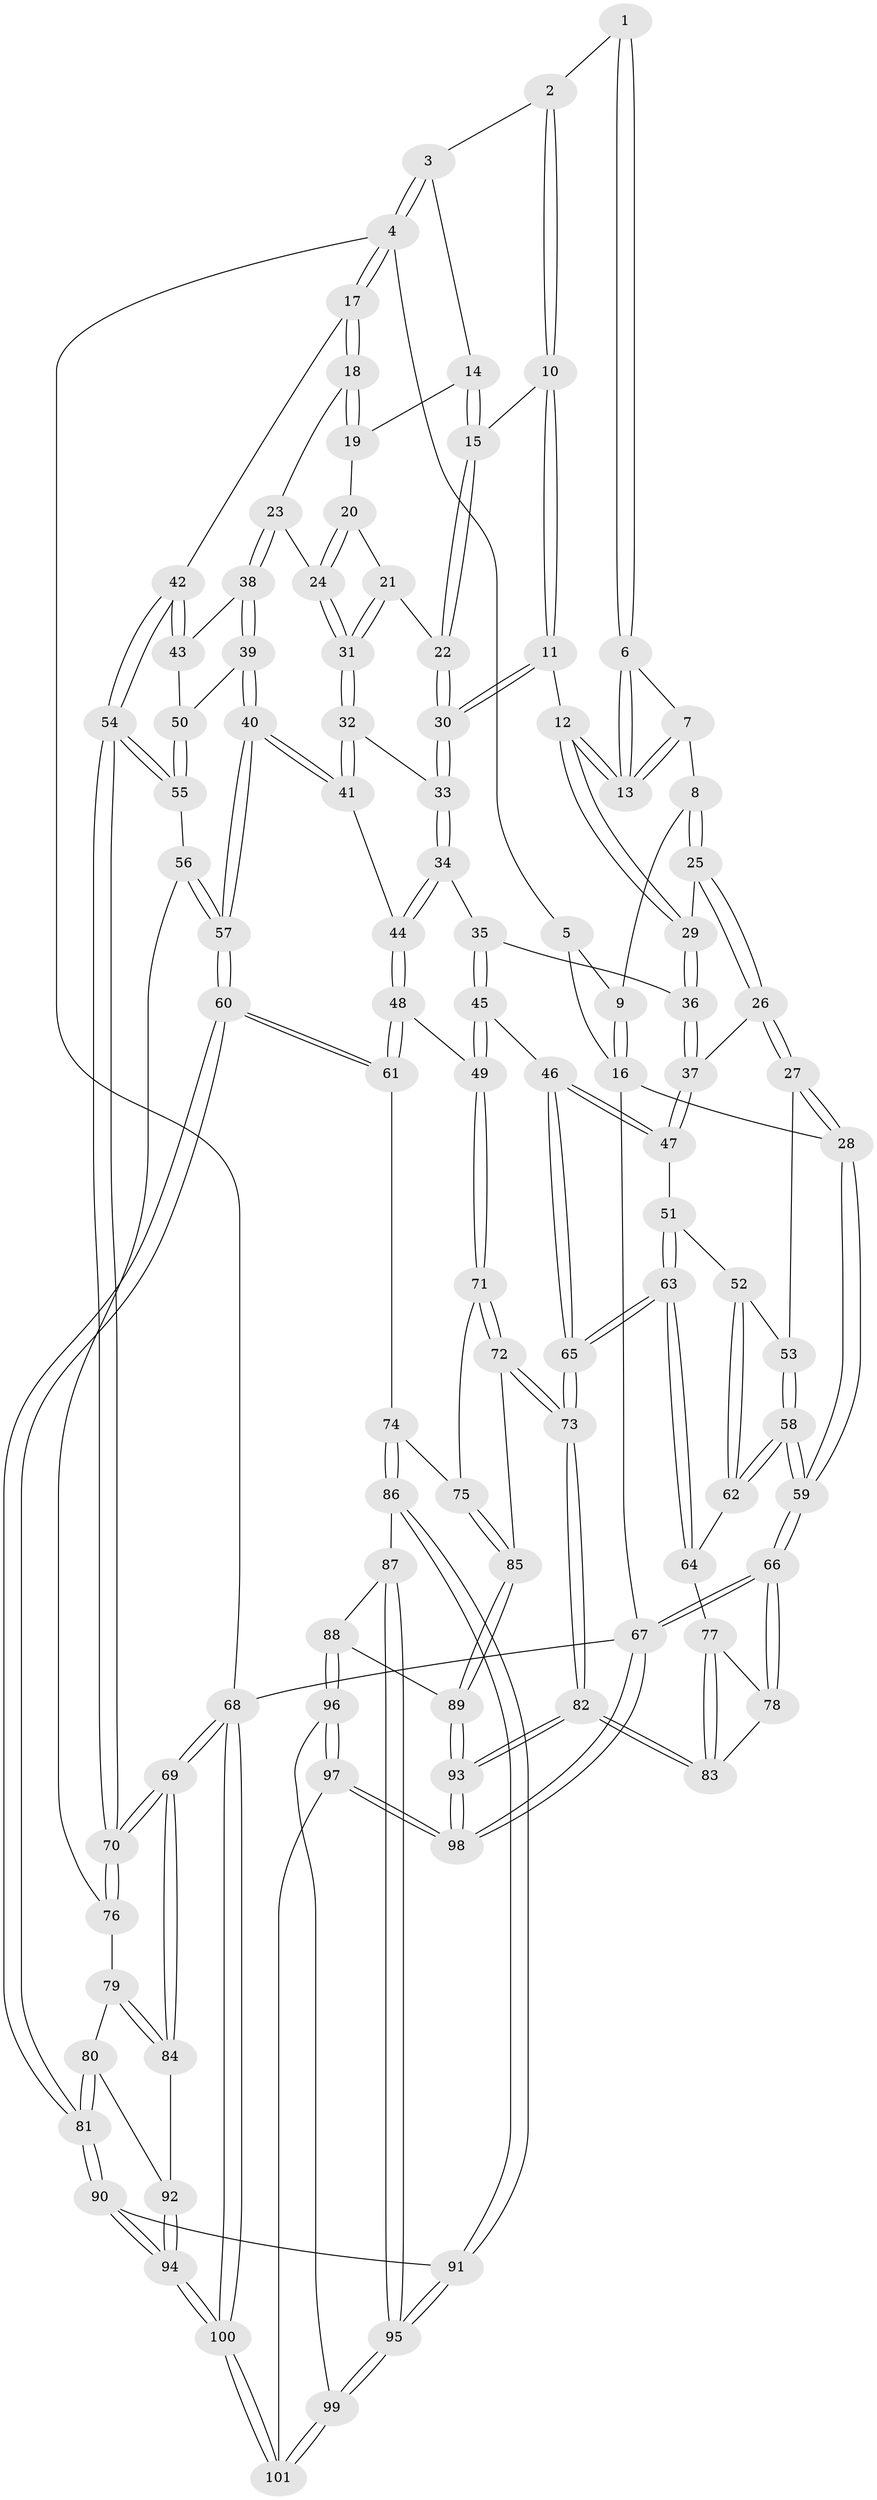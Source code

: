 // coarse degree distribution, {3: 0.7323943661971831, 4: 0.11267605633802817, 5: 0.056338028169014086, 2: 0.09859154929577464}
// Generated by graph-tools (version 1.1) at 2025/54/03/04/25 22:54:47]
// undirected, 101 vertices, 249 edges
graph export_dot {
  node [color=gray90,style=filled];
  1 [pos="+0.23166873105785743+0"];
  2 [pos="+0.427222482091853+0"];
  3 [pos="+0.8156077627243602+0"];
  4 [pos="+1+0"];
  5 [pos="+0.22113510797150826+0"];
  6 [pos="+0.2558852803850273+0"];
  7 [pos="+0.15463426559069512+0.1415308807994063"];
  8 [pos="+0.12412497369564475+0.17011359825000563"];
  9 [pos="+0.0786218312517243+0.09614091972256879"];
  10 [pos="+0.48513051275091945+0.09144270593972804"];
  11 [pos="+0.3675778575692278+0.21545222183855783"];
  12 [pos="+0.32906717017720455+0.21180879516738585"];
  13 [pos="+0.3246632874339856+0.20069042702664075"];
  14 [pos="+0.7867636920319544+0"];
  15 [pos="+0.5966904384770093+0.1345533292949721"];
  16 [pos="+0+0.22308836474897825"];
  17 [pos="+1+0"];
  18 [pos="+0.8288112573501436+0.2760717613094157"];
  19 [pos="+0.7911822086494016+0.05033671376682663"];
  20 [pos="+0.7063826761554498+0.1662564413868928"];
  21 [pos="+0.6087729218459652+0.1678202123813779"];
  22 [pos="+0.5982823027277561+0.14449984078576497"];
  23 [pos="+0.8230380857610283+0.292882912079547"];
  24 [pos="+0.7855413376981316+0.2951397917963469"];
  25 [pos="+0.11725901671170771+0.29661160965256794"];
  26 [pos="+0.10520220472921524+0.30818315634226634"];
  27 [pos="+0+0.36172656004316267"];
  28 [pos="+0+0.3566520272490423"];
  29 [pos="+0.31555819348765424+0.22456679411680444"];
  30 [pos="+0.4288557256687533+0.26060543126937313"];
  31 [pos="+0.6405591320315187+0.32210837493509886"];
  32 [pos="+0.6337145922582165+0.3290256451423902"];
  33 [pos="+0.5101685292440781+0.3567464816670771"];
  34 [pos="+0.509273385039798+0.35847580180822713"];
  35 [pos="+0.35336218943054326+0.42814071238171564"];
  36 [pos="+0.314077210475878+0.4136859972483467"];
  37 [pos="+0.23455148289439215+0.4507114188375778"];
  38 [pos="+0.841158651521435+0.31684235425765206"];
  39 [pos="+0.7625796491355709+0.5127188148604491"];
  40 [pos="+0.7046086582458254+0.5555071660873484"];
  41 [pos="+0.693151887324393+0.5460221919591092"];
  42 [pos="+1+0.4117778860758899"];
  43 [pos="+0.9615168365922457+0.39631101997533447"];
  44 [pos="+0.5003602771823648+0.5419154758738446"];
  45 [pos="+0.4120734521821328+0.6045735254253194"];
  46 [pos="+0.4019685186201973+0.6057583495135427"];
  47 [pos="+0.22056429786812523+0.5366094346244358"];
  48 [pos="+0.46315440195344265+0.5820740813407855"];
  49 [pos="+0.4169770723841772+0.6058202344355267"];
  50 [pos="+0.8921270608913905+0.508483996793326"];
  51 [pos="+0.18009616221254945+0.5670986843344342"];
  52 [pos="+0.14458316623436882+0.5707730165406117"];
  53 [pos="+0.11996421249984918+0.5544175450166954"];
  54 [pos="+1+0.5981498596559567"];
  55 [pos="+0.9017901416370033+0.5807169947978347"];
  56 [pos="+0.8570593138110832+0.6521105206949862"];
  57 [pos="+0.7332070207902814+0.6723365934458987"];
  58 [pos="+0+0.6833873006448291"];
  59 [pos="+0+0.6975904882982554"];
  60 [pos="+0.7183602401394639+0.7042053875427301"];
  61 [pos="+0.6548579028587808+0.7213128968862516"];
  62 [pos="+0.08626162958026792+0.667867265026064"];
  63 [pos="+0.24304710416124695+0.7323452968016325"];
  64 [pos="+0.11063501002632858+0.7120323299666086"];
  65 [pos="+0.24688536821119703+0.7360178398840859"];
  66 [pos="+0+0.9020144997331396"];
  67 [pos="+0+1"];
  68 [pos="+1+1"];
  69 [pos="+1+0.8367769126226746"];
  70 [pos="+1+0.642785330944273"];
  71 [pos="+0.4343410303764607+0.678006571179204"];
  72 [pos="+0.2986362944966047+0.8307866169379421"];
  73 [pos="+0.2610475306935028+0.8384600087391616"];
  74 [pos="+0.6010991528746296+0.7599955711073654"];
  75 [pos="+0.4786416147922176+0.7581331905969194"];
  76 [pos="+0.9340467380906267+0.7040924692717988"];
  77 [pos="+0.10363482369645445+0.7372554573276616"];
  78 [pos="+0.028474522910811595+0.8342507572589"];
  79 [pos="+0.9248555867112374+0.7643939841841321"];
  80 [pos="+0.8878561934992343+0.8149613903678194"];
  81 [pos="+0.784480697477792+0.8567604090172068"];
  82 [pos="+0.23597216047139308+0.8808618547109405"];
  83 [pos="+0.2144376922026851+0.8729911048740326"];
  84 [pos="+1+0.8513862558527981"];
  85 [pos="+0.44503860561645253+0.8374353568502216"];
  86 [pos="+0.5861819631782611+0.8679610492215161"];
  87 [pos="+0.5710225951437446+0.8876677818086165"];
  88 [pos="+0.5120915996571035+0.8972955613455612"];
  89 [pos="+0.457771006383058+0.8640933565857001"];
  90 [pos="+0.7844320475509516+0.8572100099659691"];
  91 [pos="+0.7215062038143941+0.8909186112757276"];
  92 [pos="+0.99298260948485+0.8750954173704986"];
  93 [pos="+0.25240208551774407+1"];
  94 [pos="+0.8610860531367609+1"];
  95 [pos="+0.6315039701958994+0.9993167403091072"];
  96 [pos="+0.5104406101068883+0.9157079214087659"];
  97 [pos="+0.4312995729464305+1"];
  98 [pos="+0.25070538078970855+1"];
  99 [pos="+0.6232544648071715+1"];
  100 [pos="+0.8984523778909215+1"];
  101 [pos="+0.613255608652632+1"];
  1 -- 2;
  1 -- 6;
  1 -- 6;
  2 -- 3;
  2 -- 10;
  2 -- 10;
  3 -- 4;
  3 -- 4;
  3 -- 14;
  4 -- 5;
  4 -- 17;
  4 -- 17;
  4 -- 68;
  5 -- 9;
  5 -- 16;
  6 -- 7;
  6 -- 13;
  6 -- 13;
  7 -- 8;
  7 -- 13;
  7 -- 13;
  8 -- 9;
  8 -- 25;
  8 -- 25;
  9 -- 16;
  9 -- 16;
  10 -- 11;
  10 -- 11;
  10 -- 15;
  11 -- 12;
  11 -- 30;
  11 -- 30;
  12 -- 13;
  12 -- 13;
  12 -- 29;
  12 -- 29;
  14 -- 15;
  14 -- 15;
  14 -- 19;
  15 -- 22;
  15 -- 22;
  16 -- 28;
  16 -- 67;
  17 -- 18;
  17 -- 18;
  17 -- 42;
  18 -- 19;
  18 -- 19;
  18 -- 23;
  19 -- 20;
  20 -- 21;
  20 -- 24;
  20 -- 24;
  21 -- 22;
  21 -- 31;
  21 -- 31;
  22 -- 30;
  22 -- 30;
  23 -- 24;
  23 -- 38;
  23 -- 38;
  24 -- 31;
  24 -- 31;
  25 -- 26;
  25 -- 26;
  25 -- 29;
  26 -- 27;
  26 -- 27;
  26 -- 37;
  27 -- 28;
  27 -- 28;
  27 -- 53;
  28 -- 59;
  28 -- 59;
  29 -- 36;
  29 -- 36;
  30 -- 33;
  30 -- 33;
  31 -- 32;
  31 -- 32;
  32 -- 33;
  32 -- 41;
  32 -- 41;
  33 -- 34;
  33 -- 34;
  34 -- 35;
  34 -- 44;
  34 -- 44;
  35 -- 36;
  35 -- 45;
  35 -- 45;
  36 -- 37;
  36 -- 37;
  37 -- 47;
  37 -- 47;
  38 -- 39;
  38 -- 39;
  38 -- 43;
  39 -- 40;
  39 -- 40;
  39 -- 50;
  40 -- 41;
  40 -- 41;
  40 -- 57;
  40 -- 57;
  41 -- 44;
  42 -- 43;
  42 -- 43;
  42 -- 54;
  42 -- 54;
  43 -- 50;
  44 -- 48;
  44 -- 48;
  45 -- 46;
  45 -- 49;
  45 -- 49;
  46 -- 47;
  46 -- 47;
  46 -- 65;
  46 -- 65;
  47 -- 51;
  48 -- 49;
  48 -- 61;
  48 -- 61;
  49 -- 71;
  49 -- 71;
  50 -- 55;
  50 -- 55;
  51 -- 52;
  51 -- 63;
  51 -- 63;
  52 -- 53;
  52 -- 62;
  52 -- 62;
  53 -- 58;
  53 -- 58;
  54 -- 55;
  54 -- 55;
  54 -- 70;
  54 -- 70;
  55 -- 56;
  56 -- 57;
  56 -- 57;
  56 -- 76;
  57 -- 60;
  57 -- 60;
  58 -- 59;
  58 -- 59;
  58 -- 62;
  58 -- 62;
  59 -- 66;
  59 -- 66;
  60 -- 61;
  60 -- 61;
  60 -- 81;
  60 -- 81;
  61 -- 74;
  62 -- 64;
  63 -- 64;
  63 -- 64;
  63 -- 65;
  63 -- 65;
  64 -- 77;
  65 -- 73;
  65 -- 73;
  66 -- 67;
  66 -- 67;
  66 -- 78;
  66 -- 78;
  67 -- 98;
  67 -- 98;
  67 -- 68;
  68 -- 69;
  68 -- 69;
  68 -- 100;
  68 -- 100;
  69 -- 70;
  69 -- 70;
  69 -- 84;
  69 -- 84;
  70 -- 76;
  70 -- 76;
  71 -- 72;
  71 -- 72;
  71 -- 75;
  72 -- 73;
  72 -- 73;
  72 -- 85;
  73 -- 82;
  73 -- 82;
  74 -- 75;
  74 -- 86;
  74 -- 86;
  75 -- 85;
  75 -- 85;
  76 -- 79;
  77 -- 78;
  77 -- 83;
  77 -- 83;
  78 -- 83;
  79 -- 80;
  79 -- 84;
  79 -- 84;
  80 -- 81;
  80 -- 81;
  80 -- 92;
  81 -- 90;
  81 -- 90;
  82 -- 83;
  82 -- 83;
  82 -- 93;
  82 -- 93;
  84 -- 92;
  85 -- 89;
  85 -- 89;
  86 -- 87;
  86 -- 91;
  86 -- 91;
  87 -- 88;
  87 -- 95;
  87 -- 95;
  88 -- 89;
  88 -- 96;
  88 -- 96;
  89 -- 93;
  89 -- 93;
  90 -- 91;
  90 -- 94;
  90 -- 94;
  91 -- 95;
  91 -- 95;
  92 -- 94;
  92 -- 94;
  93 -- 98;
  93 -- 98;
  94 -- 100;
  94 -- 100;
  95 -- 99;
  95 -- 99;
  96 -- 97;
  96 -- 97;
  96 -- 99;
  97 -- 98;
  97 -- 98;
  97 -- 101;
  99 -- 101;
  99 -- 101;
  100 -- 101;
  100 -- 101;
}
